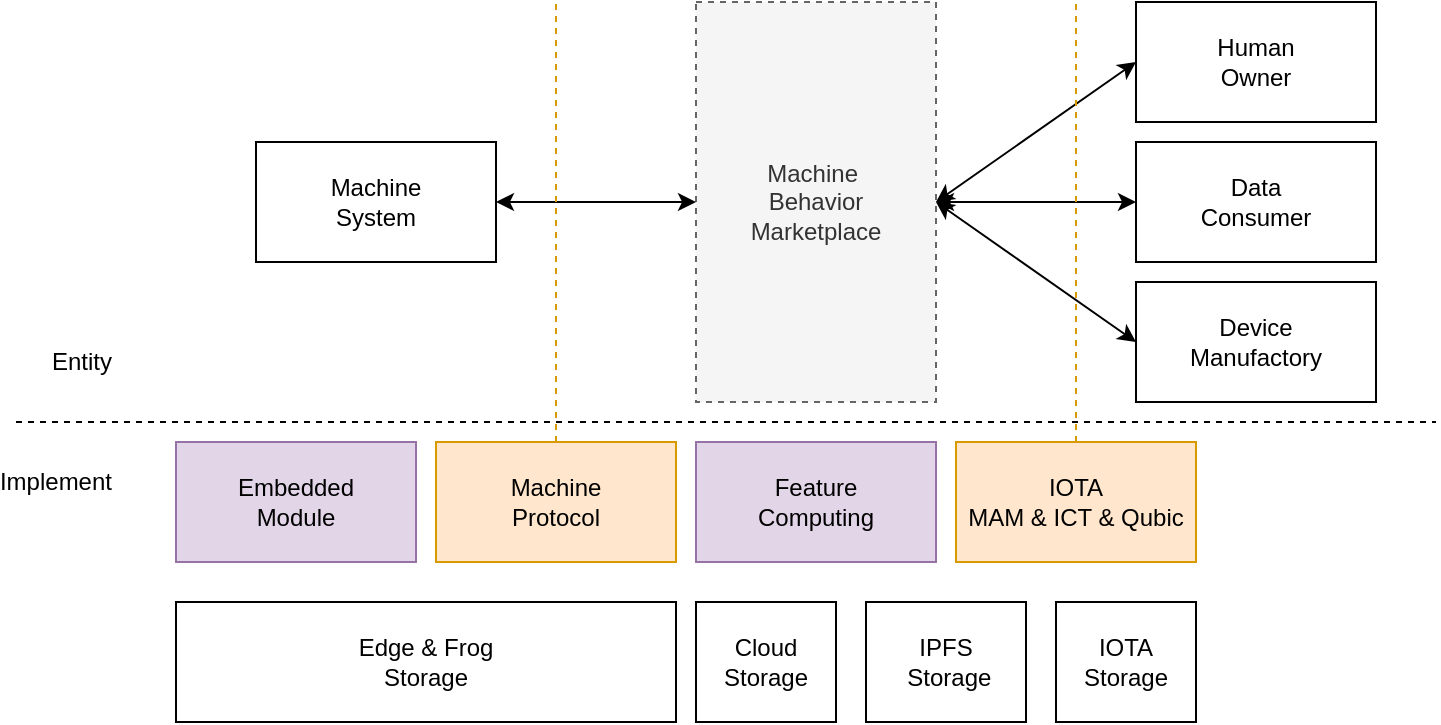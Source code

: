 <mxfile version="10.4.9" type="github"><diagram id="FyKLwY2rC09LsQtiZAwr" name="Page-1"><mxGraphModel dx="711" dy="602" grid="1" gridSize="10" guides="1" tooltips="1" connect="1" arrows="1" fold="1" page="1" pageScale="1" pageWidth="850" pageHeight="1100" math="0" shadow="0"><root><mxCell id="0"/><mxCell id="1" parent="0"/><mxCell id="XmHrJWyt_M7lHS0KrHwF-1" value="&lt;span&gt;Machine&amp;nbsp;&lt;/span&gt;&lt;br&gt;&lt;span&gt;Behavior&lt;/span&gt;&lt;br&gt;&lt;span&gt;Marketplace&lt;/span&gt;" style="rounded=0;whiteSpace=wrap;html=1;fillColor=#f5f5f5;strokeColor=#666666;fontColor=#333333;gradientColor=none;dashed=1;" parent="1" vertex="1"><mxGeometry x="380" y="40" width="120" height="200" as="geometry"/></mxCell><mxCell id="97nY0JmqpkczdnJ-v8mu-1" value="Machine&lt;br&gt;System&lt;br&gt;" style="rounded=0;whiteSpace=wrap;html=1;" parent="1" vertex="1"><mxGeometry x="160" y="110" width="120" height="60" as="geometry"/></mxCell><mxCell id="g7zFXvAbVAu7hrYjj0Qe-1" value="Human&lt;br&gt;Owner&lt;br&gt;" style="rounded=0;whiteSpace=wrap;html=1;" parent="1" vertex="1"><mxGeometry x="600" y="40" width="120" height="60" as="geometry"/></mxCell><mxCell id="g7zFXvAbVAu7hrYjj0Qe-2" value="Device&lt;br&gt;Manufactory&lt;br&gt;" style="rounded=0;whiteSpace=wrap;html=1;" parent="1" vertex="1"><mxGeometry x="600" y="180" width="120" height="60" as="geometry"/></mxCell><mxCell id="g7zFXvAbVAu7hrYjj0Qe-3" value="IOTA&lt;br&gt;MAM &amp;amp; ICT &amp;amp; Qubic" style="rounded=0;whiteSpace=wrap;html=1;fillColor=#ffe6cc;strokeColor=#d79b00;" parent="1" vertex="1"><mxGeometry x="510" y="260" width="120" height="60" as="geometry"/></mxCell><mxCell id="g7zFXvAbVAu7hrYjj0Qe-5" value="IPFS&lt;br&gt;&amp;nbsp;Storage" style="rounded=0;whiteSpace=wrap;html=1;" parent="1" vertex="1"><mxGeometry x="465" y="340" width="80" height="60" as="geometry"/></mxCell><mxCell id="g7zFXvAbVAu7hrYjj0Qe-6" value="Edge &amp;amp; Frog &lt;br&gt;Storage" style="rounded=0;whiteSpace=wrap;html=1;" parent="1" vertex="1"><mxGeometry x="120" y="340" width="250" height="60" as="geometry"/></mxCell><mxCell id="OzVFyzVC0tUx3ILVQaz6-2" value="Data&lt;br&gt;Consumer&lt;br&gt;" style="rounded=0;whiteSpace=wrap;html=1;" parent="1" vertex="1"><mxGeometry x="600" y="110" width="120" height="60" as="geometry"/></mxCell><mxCell id="OzVFyzVC0tUx3ILVQaz6-3" value="" style="endArrow=classic;startArrow=classic;html=1;exitX=1;exitY=0.5;exitDx=0;exitDy=0;entryX=0;entryY=0.5;entryDx=0;entryDy=0;" parent="1" source="97nY0JmqpkczdnJ-v8mu-1" target="XmHrJWyt_M7lHS0KrHwF-1" edge="1"><mxGeometry width="50" height="50" relative="1" as="geometry"><mxPoint x="260" y="270" as="sourcePoint"/><mxPoint x="310" y="220" as="targetPoint"/></mxGeometry></mxCell><mxCell id="OzVFyzVC0tUx3ILVQaz6-4" value="" style="endArrow=classic;startArrow=classic;html=1;entryX=0;entryY=0.5;entryDx=0;entryDy=0;exitX=1;exitY=0.5;exitDx=0;exitDy=0;" parent="1" source="XmHrJWyt_M7lHS0KrHwF-1" target="OzVFyzVC0tUx3ILVQaz6-2" edge="1"><mxGeometry width="50" height="50" relative="1" as="geometry"><mxPoint x="500" y="140" as="sourcePoint"/><mxPoint x="390" y="150" as="targetPoint"/></mxGeometry></mxCell><mxCell id="OzVFyzVC0tUx3ILVQaz6-5" value="" style="endArrow=classic;startArrow=classic;html=1;entryX=0;entryY=0.5;entryDx=0;entryDy=0;exitX=1;exitY=0.5;exitDx=0;exitDy=0;" parent="1" source="XmHrJWyt_M7lHS0KrHwF-1" target="g7zFXvAbVAu7hrYjj0Qe-1" edge="1"><mxGeometry width="50" height="50" relative="1" as="geometry"><mxPoint x="510" y="150" as="sourcePoint"/><mxPoint x="610" y="150" as="targetPoint"/></mxGeometry></mxCell><mxCell id="OzVFyzVC0tUx3ILVQaz6-6" value="" style="endArrow=classic;startArrow=classic;html=1;entryX=0;entryY=0.5;entryDx=0;entryDy=0;exitX=1;exitY=0.5;exitDx=0;exitDy=0;" parent="1" source="XmHrJWyt_M7lHS0KrHwF-1" target="g7zFXvAbVAu7hrYjj0Qe-2" edge="1"><mxGeometry width="50" height="50" relative="1" as="geometry"><mxPoint x="510" y="150" as="sourcePoint"/><mxPoint x="610" y="80" as="targetPoint"/></mxGeometry></mxCell><mxCell id="OzVFyzVC0tUx3ILVQaz6-7" value="Cloud &lt;br&gt;Storage" style="rounded=0;whiteSpace=wrap;html=1;" parent="1" vertex="1"><mxGeometry x="380" y="340" width="70" height="60" as="geometry"/></mxCell><mxCell id="OzVFyzVC0tUx3ILVQaz6-8" value="Machine&lt;br&gt;Protocol&lt;br&gt;" style="rounded=0;whiteSpace=wrap;html=1;fillColor=#ffe6cc;strokeColor=#d79b00;" parent="1" vertex="1"><mxGeometry x="250" y="260" width="120" height="60" as="geometry"/></mxCell><mxCell id="OzVFyzVC0tUx3ILVQaz6-9" value="" style="endArrow=none;dashed=1;html=1;exitX=0.5;exitY=0;exitDx=0;exitDy=0;fillColor=#ffe6cc;strokeColor=#d79b00;" parent="1" source="OzVFyzVC0tUx3ILVQaz6-8" edge="1"><mxGeometry width="50" height="50" relative="1" as="geometry"><mxPoint x="300" y="220" as="sourcePoint"/><mxPoint x="310" y="40" as="targetPoint"/></mxGeometry></mxCell><mxCell id="OzVFyzVC0tUx3ILVQaz6-13" value="" style="endArrow=none;dashed=1;html=1;exitX=0.5;exitY=0;exitDx=0;exitDy=0;fillColor=#ffe6cc;strokeColor=#d79b00;" parent="1" source="g7zFXvAbVAu7hrYjj0Qe-3" edge="1"><mxGeometry width="50" height="50" relative="1" as="geometry"><mxPoint x="530" y="290" as="sourcePoint"/><mxPoint x="570" y="40" as="targetPoint"/></mxGeometry></mxCell><mxCell id="OzVFyzVC0tUx3ILVQaz6-15" value="Feature&lt;br&gt;Computing" style="rounded=0;whiteSpace=wrap;html=1;fillColor=#e1d5e7;strokeColor=#9673a6;" parent="1" vertex="1"><mxGeometry x="380" y="260" width="120" height="60" as="geometry"/></mxCell><mxCell id="Yowb1kQ1rpOLsIRHmeye-1" value="Embedded&lt;br&gt;Module&lt;br&gt;" style="rounded=0;whiteSpace=wrap;html=1;fillColor=#e1d5e7;strokeColor=#9673a6;" vertex="1" parent="1"><mxGeometry x="120" y="260" width="120" height="60" as="geometry"/></mxCell><mxCell id="Yowb1kQ1rpOLsIRHmeye-2" value="" style="endArrow=none;dashed=1;html=1;" edge="1" parent="1"><mxGeometry width="50" height="50" relative="1" as="geometry"><mxPoint x="40" y="250" as="sourcePoint"/><mxPoint x="750" y="250" as="targetPoint"/></mxGeometry></mxCell><mxCell id="Yowb1kQ1rpOLsIRHmeye-3" value="Entity" style="text;html=1;strokeColor=none;fillColor=none;align=right;verticalAlign=middle;whiteSpace=wrap;rounded=0;" vertex="1" parent="1"><mxGeometry x="50" y="210" width="40" height="20" as="geometry"/></mxCell><mxCell id="Yowb1kQ1rpOLsIRHmeye-4" value="Implement&lt;br&gt;" style="text;html=1;strokeColor=none;fillColor=none;align=right;verticalAlign=middle;whiteSpace=wrap;rounded=0;" vertex="1" parent="1"><mxGeometry x="50" y="270" width="40" height="20" as="geometry"/></mxCell><mxCell id="Yowb1kQ1rpOLsIRHmeye-5" value="IOTA&lt;br&gt;Storage" style="rounded=0;whiteSpace=wrap;html=1;" vertex="1" parent="1"><mxGeometry x="560" y="340" width="70" height="60" as="geometry"/></mxCell></root></mxGraphModel></diagram></mxfile>